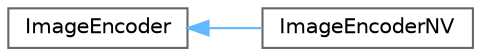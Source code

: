 digraph "Graphical Class Hierarchy"
{
 // LATEX_PDF_SIZE
  bgcolor="transparent";
  edge [fontname=Helvetica,fontsize=10,labelfontname=Helvetica,labelfontsize=10];
  node [fontname=Helvetica,fontsize=10,shape=box,height=0.2,width=0.4];
  rankdir="LR";
  Node0 [id="Node000000",label="ImageEncoder",height=0.2,width=0.4,color="grey40", fillcolor="white", style="filled",URL="$class_image_encoder.html",tooltip=" "];
  Node0 -> Node1 [id="edge477_Node000000_Node000001",dir="back",color="steelblue1",style="solid",tooltip=" "];
  Node1 [id="Node000001",label="ImageEncoderNV",height=0.2,width=0.4,color="grey40", fillcolor="white", style="filled",URL="$class_image_encoder_n_v.html",tooltip=" "];
}
